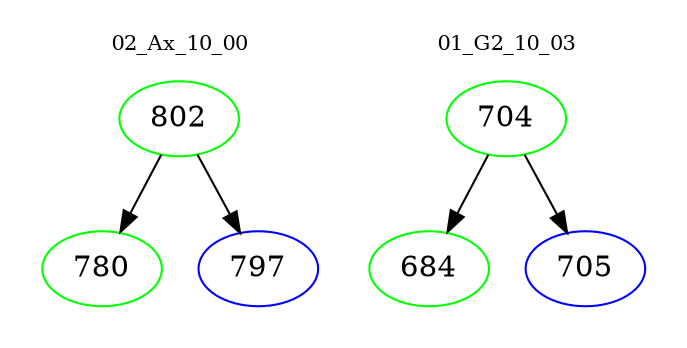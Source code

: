 digraph{
subgraph cluster_0 {
color = white
label = "02_Ax_10_00";
fontsize=10;
T0_802 [label="802", color="green"]
T0_802 -> T0_780 [color="black"]
T0_780 [label="780", color="green"]
T0_802 -> T0_797 [color="black"]
T0_797 [label="797", color="blue"]
}
subgraph cluster_1 {
color = white
label = "01_G2_10_03";
fontsize=10;
T1_704 [label="704", color="green"]
T1_704 -> T1_684 [color="black"]
T1_684 [label="684", color="green"]
T1_704 -> T1_705 [color="black"]
T1_705 [label="705", color="blue"]
}
}
